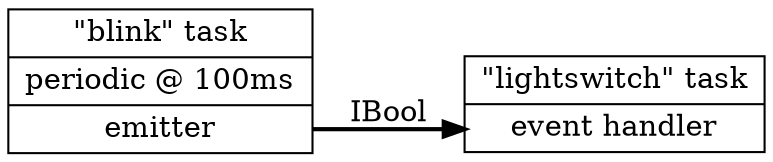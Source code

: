 digraph {
        graph [rankdir=LR concentrate=true];
        blinknode [label="\"blink\" task|periodic @ 100ms|<out>emitter" shape=record];
        lightswitch [label="\"lightswitch\" task|<in>event handler" shape=record];
        blinknode:out -> lightswitch:in [label="IBool" style="bold"];
}
